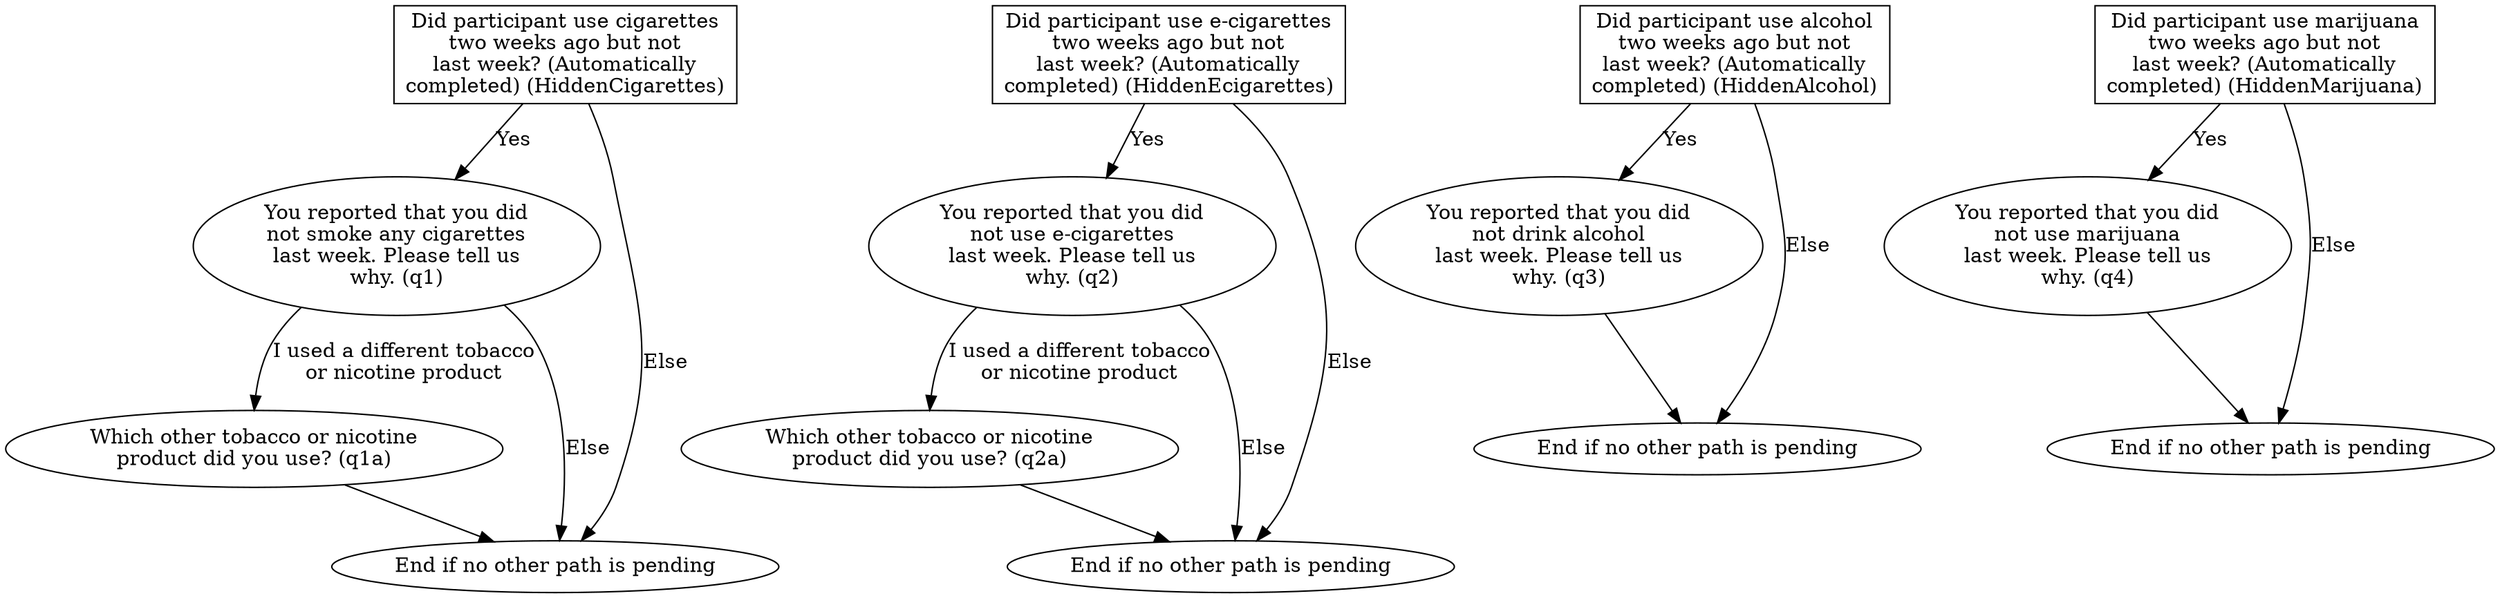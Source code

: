 digraph {
	//Nodes (Questions)
	HiddenCigarettes[label="Did participant use cigarettes\ntwo weeks ago but not\nlast week? (Automatically\ncompleted) (HiddenCigarettes)", shape=box]
	HiddenEcigarettes[label="Did participant use e-cigarettes\ntwo weeks ago but not\nlast week? (Automatically\ncompleted) (HiddenEcigarettes)", shape=box]
	HiddenAlcohol[label="Did participant use alcohol\ntwo weeks ago but not\nlast week? (Automatically\ncompleted) (HiddenAlcohol)", shape=box]
	HiddenMarijuana[label="Did participant use marijuana\ntwo weeks ago but not\nlast week? (Automatically\ncompleted) (HiddenMarijuana)", shape=box]

	q1[label="You reported that you did\nnot smoke any cigarettes\nlast week. Please tell us\nwhy. (q1)"]
	q1a[label="Which other tobacco or nicotine\nproduct did you use? (q1a)"]

	q2[label="You reported that you did\nnot use e-cigarettes\nlast week. Please tell us\nwhy. (q2)"]
	q2a[label="Which other tobacco or nicotine\nproduct did you use? (q2a)"]

	q3[label="You reported that you did\nnot drink alcohol\nlast week. Please tell us\nwhy. (q3)"]

	q4[label="You reported that you did\nnot use marijuana\nlast week. Please tell us\nwhy. (q4)"]

	End1[label="End if no other path is pending"]
	End2[label="End if no other path is pending"]
	End3[label="End if no other path is pending"]
	End4[label="End if no other path is pending"]

	//Edges (Routing Logic)
	HiddenCigarettes -> q1[label="Yes"]
	HiddenCigarettes -> End1[label="Else"]
	q1 -> q1a[label="I used a different tobacco\nor nicotine product"]
	q1 -> End1[label="Else"]
	q1a -> End1

	HiddenEcigarettes -> q2[label="Yes"]
	HiddenEcigarettes -> End2[label="Else"]
	q2 -> q2a[label="I used a different tobacco\nor nicotine product"]
	q2 -> End2[label="Else"]
	q2a -> End2

	HiddenAlcohol -> q3[label="Yes"]
	HiddenAlcohol -> End3[label="Else"]
	q3 -> End3

	HiddenMarijuana -> q4[label="Yes"]
	HiddenMarijuana -> End4[label="Else"]
	q4 -> End4
}